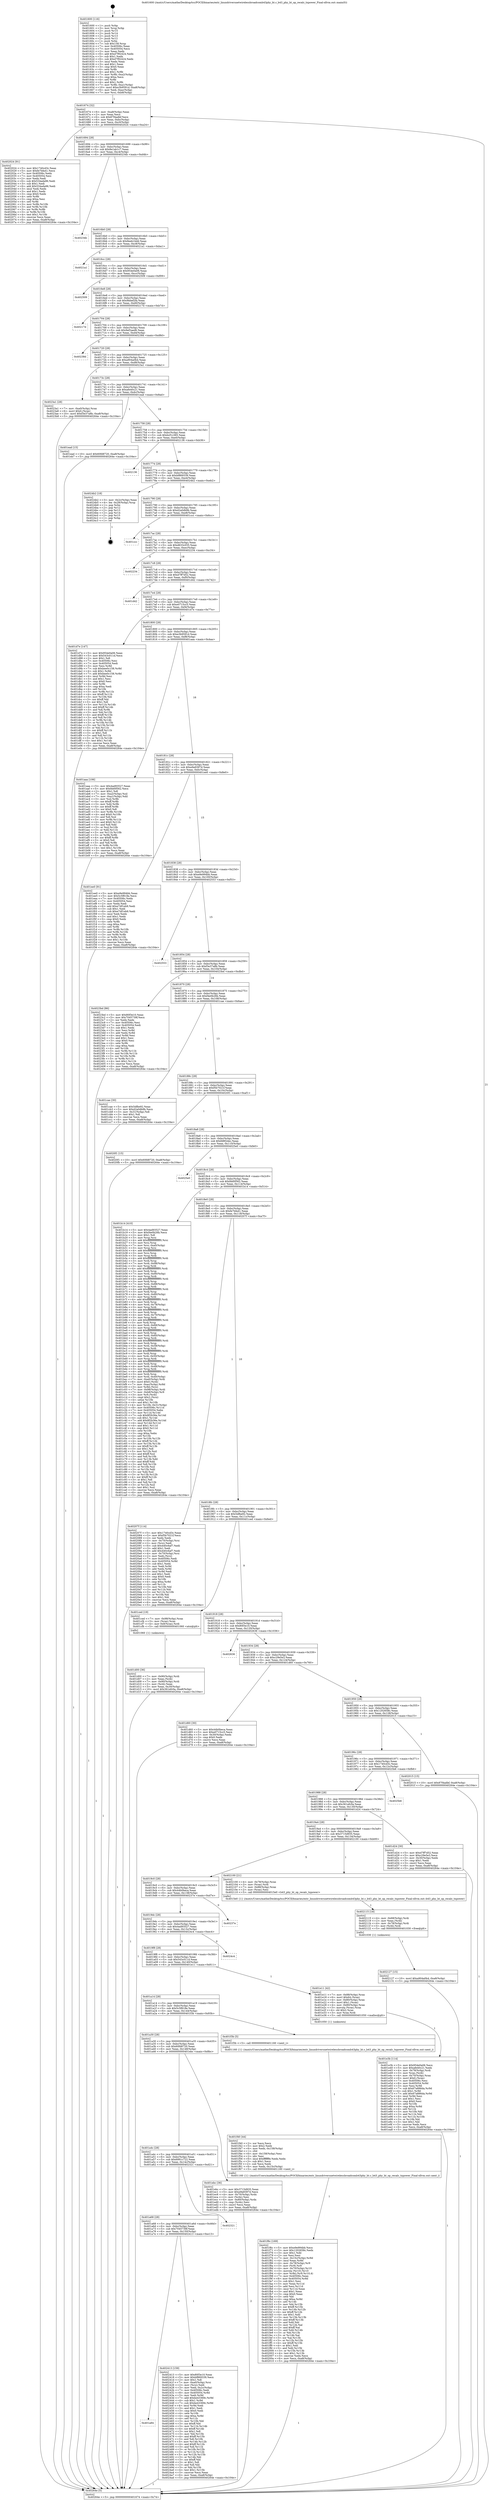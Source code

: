 digraph "0x401600" {
  label = "0x401600 (/mnt/c/Users/mathe/Desktop/tcc/POCII/binaries/extr_linuxdriversnetwirelessbroadcomb43phy_ht.c_b43_phy_ht_op_recalc_txpower_Final-ollvm.out::main(0))"
  labelloc = "t"
  node[shape=record]

  Entry [label="",width=0.3,height=0.3,shape=circle,fillcolor=black,style=filled]
  "0x401674" [label="{
     0x401674 [32]\l
     | [instrs]\l
     &nbsp;&nbsp;0x401674 \<+6\>: mov -0xa8(%rbp),%eax\l
     &nbsp;&nbsp;0x40167a \<+2\>: mov %eax,%ecx\l
     &nbsp;&nbsp;0x40167c \<+6\>: sub $0x87f4adbf,%ecx\l
     &nbsp;&nbsp;0x401682 \<+6\>: mov %eax,-0xbc(%rbp)\l
     &nbsp;&nbsp;0x401688 \<+6\>: mov %ecx,-0xc0(%rbp)\l
     &nbsp;&nbsp;0x40168e \<+6\>: je 0000000000402024 \<main+0xa24\>\l
  }"]
  "0x402024" [label="{
     0x402024 [91]\l
     | [instrs]\l
     &nbsp;&nbsp;0x402024 \<+5\>: mov $0x1740cd3c,%eax\l
     &nbsp;&nbsp;0x402029 \<+5\>: mov $0xfe7bfa41,%ecx\l
     &nbsp;&nbsp;0x40202e \<+7\>: mov 0x40506c,%edx\l
     &nbsp;&nbsp;0x402035 \<+7\>: mov 0x405054,%esi\l
     &nbsp;&nbsp;0x40203c \<+2\>: mov %edx,%edi\l
     &nbsp;&nbsp;0x40203e \<+6\>: sub $0x534ada96,%edi\l
     &nbsp;&nbsp;0x402044 \<+3\>: sub $0x1,%edi\l
     &nbsp;&nbsp;0x402047 \<+6\>: add $0x534ada96,%edi\l
     &nbsp;&nbsp;0x40204d \<+3\>: imul %edi,%edx\l
     &nbsp;&nbsp;0x402050 \<+3\>: and $0x1,%edx\l
     &nbsp;&nbsp;0x402053 \<+3\>: cmp $0x0,%edx\l
     &nbsp;&nbsp;0x402056 \<+4\>: sete %r8b\l
     &nbsp;&nbsp;0x40205a \<+3\>: cmp $0xa,%esi\l
     &nbsp;&nbsp;0x40205d \<+4\>: setl %r9b\l
     &nbsp;&nbsp;0x402061 \<+3\>: mov %r8b,%r10b\l
     &nbsp;&nbsp;0x402064 \<+3\>: and %r9b,%r10b\l
     &nbsp;&nbsp;0x402067 \<+3\>: xor %r9b,%r8b\l
     &nbsp;&nbsp;0x40206a \<+3\>: or %r8b,%r10b\l
     &nbsp;&nbsp;0x40206d \<+4\>: test $0x1,%r10b\l
     &nbsp;&nbsp;0x402071 \<+3\>: cmovne %ecx,%eax\l
     &nbsp;&nbsp;0x402074 \<+6\>: mov %eax,-0xa8(%rbp)\l
     &nbsp;&nbsp;0x40207a \<+5\>: jmp 000000000040264e \<main+0x104e\>\l
  }"]
  "0x401694" [label="{
     0x401694 [28]\l
     | [instrs]\l
     &nbsp;&nbsp;0x401694 \<+5\>: jmp 0000000000401699 \<main+0x99\>\l
     &nbsp;&nbsp;0x401699 \<+6\>: mov -0xbc(%rbp),%eax\l
     &nbsp;&nbsp;0x40169f \<+5\>: sub $0x8e1ab1c7,%eax\l
     &nbsp;&nbsp;0x4016a4 \<+6\>: mov %eax,-0xc4(%rbp)\l
     &nbsp;&nbsp;0x4016aa \<+6\>: je 000000000040234b \<main+0xd4b\>\l
  }"]
  Exit [label="",width=0.3,height=0.3,shape=circle,fillcolor=black,style=filled,peripheries=2]
  "0x40234b" [label="{
     0x40234b\l
  }", style=dashed]
  "0x4016b0" [label="{
     0x4016b0 [28]\l
     | [instrs]\l
     &nbsp;&nbsp;0x4016b0 \<+5\>: jmp 00000000004016b5 \<main+0xb5\>\l
     &nbsp;&nbsp;0x4016b5 \<+6\>: mov -0xbc(%rbp),%eax\l
     &nbsp;&nbsp;0x4016bb \<+5\>: sub $0x8eeb1bdd,%eax\l
     &nbsp;&nbsp;0x4016c0 \<+6\>: mov %eax,-0xc8(%rbp)\l
     &nbsp;&nbsp;0x4016c6 \<+6\>: je 00000000004021a1 \<main+0xba1\>\l
  }"]
  "0x401a84" [label="{
     0x401a84\l
  }", style=dashed]
  "0x4021a1" [label="{
     0x4021a1\l
  }", style=dashed]
  "0x4016cc" [label="{
     0x4016cc [28]\l
     | [instrs]\l
     &nbsp;&nbsp;0x4016cc \<+5\>: jmp 00000000004016d1 \<main+0xd1\>\l
     &nbsp;&nbsp;0x4016d1 \<+6\>: mov -0xbc(%rbp),%eax\l
     &nbsp;&nbsp;0x4016d7 \<+5\>: sub $0x954e0a06,%eax\l
     &nbsp;&nbsp;0x4016dc \<+6\>: mov %eax,-0xcc(%rbp)\l
     &nbsp;&nbsp;0x4016e2 \<+6\>: je 0000000000402509 \<main+0xf09\>\l
  }"]
  "0x402413" [label="{
     0x402413 [159]\l
     | [instrs]\l
     &nbsp;&nbsp;0x402413 \<+5\>: mov $0x80f3e10,%eax\l
     &nbsp;&nbsp;0x402418 \<+5\>: mov $0xbf869339,%ecx\l
     &nbsp;&nbsp;0x40241d \<+2\>: mov $0x1,%dl\l
     &nbsp;&nbsp;0x40241f \<+7\>: mov -0xa0(%rbp),%rsi\l
     &nbsp;&nbsp;0x402426 \<+2\>: mov (%rsi),%edi\l
     &nbsp;&nbsp;0x402428 \<+3\>: mov %edi,-0x2c(%rbp)\l
     &nbsp;&nbsp;0x40242b \<+7\>: mov 0x40506c,%edi\l
     &nbsp;&nbsp;0x402432 \<+8\>: mov 0x405054,%r8d\l
     &nbsp;&nbsp;0x40243a \<+3\>: mov %edi,%r9d\l
     &nbsp;&nbsp;0x40243d \<+7\>: add $0xbe43369c,%r9d\l
     &nbsp;&nbsp;0x402444 \<+4\>: sub $0x1,%r9d\l
     &nbsp;&nbsp;0x402448 \<+7\>: sub $0xbe43369c,%r9d\l
     &nbsp;&nbsp;0x40244f \<+4\>: imul %r9d,%edi\l
     &nbsp;&nbsp;0x402453 \<+3\>: and $0x1,%edi\l
     &nbsp;&nbsp;0x402456 \<+3\>: cmp $0x0,%edi\l
     &nbsp;&nbsp;0x402459 \<+4\>: sete %r10b\l
     &nbsp;&nbsp;0x40245d \<+4\>: cmp $0xa,%r8d\l
     &nbsp;&nbsp;0x402461 \<+4\>: setl %r11b\l
     &nbsp;&nbsp;0x402465 \<+3\>: mov %r10b,%bl\l
     &nbsp;&nbsp;0x402468 \<+3\>: xor $0xff,%bl\l
     &nbsp;&nbsp;0x40246b \<+3\>: mov %r11b,%r14b\l
     &nbsp;&nbsp;0x40246e \<+4\>: xor $0xff,%r14b\l
     &nbsp;&nbsp;0x402472 \<+3\>: xor $0x1,%dl\l
     &nbsp;&nbsp;0x402475 \<+3\>: mov %bl,%r15b\l
     &nbsp;&nbsp;0x402478 \<+4\>: and $0xff,%r15b\l
     &nbsp;&nbsp;0x40247c \<+3\>: and %dl,%r10b\l
     &nbsp;&nbsp;0x40247f \<+3\>: mov %r14b,%r12b\l
     &nbsp;&nbsp;0x402482 \<+4\>: and $0xff,%r12b\l
     &nbsp;&nbsp;0x402486 \<+3\>: and %dl,%r11b\l
     &nbsp;&nbsp;0x402489 \<+3\>: or %r10b,%r15b\l
     &nbsp;&nbsp;0x40248c \<+3\>: or %r11b,%r12b\l
     &nbsp;&nbsp;0x40248f \<+3\>: xor %r12b,%r15b\l
     &nbsp;&nbsp;0x402492 \<+3\>: or %r14b,%bl\l
     &nbsp;&nbsp;0x402495 \<+3\>: xor $0xff,%bl\l
     &nbsp;&nbsp;0x402498 \<+3\>: or $0x1,%dl\l
     &nbsp;&nbsp;0x40249b \<+2\>: and %dl,%bl\l
     &nbsp;&nbsp;0x40249d \<+3\>: or %bl,%r15b\l
     &nbsp;&nbsp;0x4024a0 \<+4\>: test $0x1,%r15b\l
     &nbsp;&nbsp;0x4024a4 \<+3\>: cmovne %ecx,%eax\l
     &nbsp;&nbsp;0x4024a7 \<+6\>: mov %eax,-0xa8(%rbp)\l
     &nbsp;&nbsp;0x4024ad \<+5\>: jmp 000000000040264e \<main+0x104e\>\l
  }"]
  "0x402509" [label="{
     0x402509\l
  }", style=dashed]
  "0x4016e8" [label="{
     0x4016e8 [28]\l
     | [instrs]\l
     &nbsp;&nbsp;0x4016e8 \<+5\>: jmp 00000000004016ed \<main+0xed\>\l
     &nbsp;&nbsp;0x4016ed \<+6\>: mov -0xbc(%rbp),%eax\l
     &nbsp;&nbsp;0x4016f3 \<+5\>: sub $0x9bbef2fa,%eax\l
     &nbsp;&nbsp;0x4016f8 \<+6\>: mov %eax,-0xd0(%rbp)\l
     &nbsp;&nbsp;0x4016fe \<+6\>: je 000000000040217d \<main+0xb7d\>\l
  }"]
  "0x401a68" [label="{
     0x401a68 [28]\l
     | [instrs]\l
     &nbsp;&nbsp;0x401a68 \<+5\>: jmp 0000000000401a6d \<main+0x46d\>\l
     &nbsp;&nbsp;0x401a6d \<+6\>: mov -0xbc(%rbp),%eax\l
     &nbsp;&nbsp;0x401a73 \<+5\>: sub $0x7045739f,%eax\l
     &nbsp;&nbsp;0x401a78 \<+6\>: mov %eax,-0x150(%rbp)\l
     &nbsp;&nbsp;0x401a7e \<+6\>: je 0000000000402413 \<main+0xe13\>\l
  }"]
  "0x40217d" [label="{
     0x40217d\l
  }", style=dashed]
  "0x401704" [label="{
     0x401704 [28]\l
     | [instrs]\l
     &nbsp;&nbsp;0x401704 \<+5\>: jmp 0000000000401709 \<main+0x109\>\l
     &nbsp;&nbsp;0x401709 \<+6\>: mov -0xbc(%rbp),%eax\l
     &nbsp;&nbsp;0x40170f \<+5\>: sub $0x9ef2aed6,%eax\l
     &nbsp;&nbsp;0x401714 \<+6\>: mov %eax,-0xd4(%rbp)\l
     &nbsp;&nbsp;0x40171a \<+6\>: je 000000000040238d \<main+0xd8d\>\l
  }"]
  "0x402321" [label="{
     0x402321\l
  }", style=dashed]
  "0x40238d" [label="{
     0x40238d\l
  }", style=dashed]
  "0x401720" [label="{
     0x401720 [28]\l
     | [instrs]\l
     &nbsp;&nbsp;0x401720 \<+5\>: jmp 0000000000401725 \<main+0x125\>\l
     &nbsp;&nbsp;0x401725 \<+6\>: mov -0xbc(%rbp),%eax\l
     &nbsp;&nbsp;0x40172b \<+5\>: sub $0xa904a0b4,%eax\l
     &nbsp;&nbsp;0x401730 \<+6\>: mov %eax,-0xd8(%rbp)\l
     &nbsp;&nbsp;0x401736 \<+6\>: je 00000000004023a1 \<main+0xda1\>\l
  }"]
  "0x402127" [label="{
     0x402127 [15]\l
     | [instrs]\l
     &nbsp;&nbsp;0x402127 \<+10\>: movl $0xa904a0b4,-0xa8(%rbp)\l
     &nbsp;&nbsp;0x402131 \<+5\>: jmp 000000000040264e \<main+0x104e\>\l
  }"]
  "0x4023a1" [label="{
     0x4023a1 [28]\l
     | [instrs]\l
     &nbsp;&nbsp;0x4023a1 \<+7\>: mov -0xa0(%rbp),%rax\l
     &nbsp;&nbsp;0x4023a8 \<+6\>: movl $0x0,(%rax)\l
     &nbsp;&nbsp;0x4023ae \<+10\>: movl $0xf3e37a8b,-0xa8(%rbp)\l
     &nbsp;&nbsp;0x4023b8 \<+5\>: jmp 000000000040264e \<main+0x104e\>\l
  }"]
  "0x40173c" [label="{
     0x40173c [28]\l
     | [instrs]\l
     &nbsp;&nbsp;0x40173c \<+5\>: jmp 0000000000401741 \<main+0x141\>\l
     &nbsp;&nbsp;0x401741 \<+6\>: mov -0xbc(%rbp),%eax\l
     &nbsp;&nbsp;0x401747 \<+5\>: sub $0xafe40c21,%eax\l
     &nbsp;&nbsp;0x40174c \<+6\>: mov %eax,-0xdc(%rbp)\l
     &nbsp;&nbsp;0x401752 \<+6\>: je 0000000000401ead \<main+0x8ad\>\l
  }"]
  "0x402115" [label="{
     0x402115 [18]\l
     | [instrs]\l
     &nbsp;&nbsp;0x402115 \<+4\>: mov -0x68(%rbp),%rdi\l
     &nbsp;&nbsp;0x402119 \<+2\>: mov %eax,(%rdi)\l
     &nbsp;&nbsp;0x40211b \<+4\>: mov -0x78(%rbp),%rdi\l
     &nbsp;&nbsp;0x40211f \<+3\>: mov (%rdi),%rdi\l
     &nbsp;&nbsp;0x402122 \<+5\>: call 0000000000401030 \<free@plt\>\l
     | [calls]\l
     &nbsp;&nbsp;0x401030 \{1\} (unknown)\l
  }"]
  "0x401ead" [label="{
     0x401ead [15]\l
     | [instrs]\l
     &nbsp;&nbsp;0x401ead \<+10\>: movl $0x60fd8720,-0xa8(%rbp)\l
     &nbsp;&nbsp;0x401eb7 \<+5\>: jmp 000000000040264e \<main+0x104e\>\l
  }"]
  "0x401758" [label="{
     0x401758 [28]\l
     | [instrs]\l
     &nbsp;&nbsp;0x401758 \<+5\>: jmp 000000000040175d \<main+0x15d\>\l
     &nbsp;&nbsp;0x40175d \<+6\>: mov -0xbc(%rbp),%eax\l
     &nbsp;&nbsp;0x401763 \<+5\>: sub $0xbcf1c365,%eax\l
     &nbsp;&nbsp;0x401768 \<+6\>: mov %eax,-0xe0(%rbp)\l
     &nbsp;&nbsp;0x40176e \<+6\>: je 0000000000402136 \<main+0xb36\>\l
  }"]
  "0x401f6c" [label="{
     0x401f6c [169]\l
     | [instrs]\l
     &nbsp;&nbsp;0x401f6c \<+5\>: mov $0xe9e994bb,%ecx\l
     &nbsp;&nbsp;0x401f71 \<+5\>: mov $0x1202658c,%edx\l
     &nbsp;&nbsp;0x401f76 \<+3\>: mov $0x1,%dil\l
     &nbsp;&nbsp;0x401f79 \<+2\>: xor %esi,%esi\l
     &nbsp;&nbsp;0x401f7b \<+7\>: mov -0x15c(%rbp),%r8d\l
     &nbsp;&nbsp;0x401f82 \<+4\>: imul %eax,%r8d\l
     &nbsp;&nbsp;0x401f86 \<+4\>: mov -0x78(%rbp),%r9\l
     &nbsp;&nbsp;0x401f8a \<+3\>: mov (%r9),%r9\l
     &nbsp;&nbsp;0x401f8d \<+4\>: mov -0x70(%rbp),%r10\l
     &nbsp;&nbsp;0x401f91 \<+3\>: movslq (%r10),%r10\l
     &nbsp;&nbsp;0x401f94 \<+4\>: mov %r8d,(%r9,%r10,4)\l
     &nbsp;&nbsp;0x401f98 \<+7\>: mov 0x40506c,%eax\l
     &nbsp;&nbsp;0x401f9f \<+8\>: mov 0x405054,%r8d\l
     &nbsp;&nbsp;0x401fa7 \<+3\>: sub $0x1,%esi\l
     &nbsp;&nbsp;0x401faa \<+3\>: mov %eax,%r11d\l
     &nbsp;&nbsp;0x401fad \<+3\>: add %esi,%r11d\l
     &nbsp;&nbsp;0x401fb0 \<+4\>: imul %r11d,%eax\l
     &nbsp;&nbsp;0x401fb4 \<+3\>: and $0x1,%eax\l
     &nbsp;&nbsp;0x401fb7 \<+3\>: cmp $0x0,%eax\l
     &nbsp;&nbsp;0x401fba \<+3\>: sete %bl\l
     &nbsp;&nbsp;0x401fbd \<+4\>: cmp $0xa,%r8d\l
     &nbsp;&nbsp;0x401fc1 \<+4\>: setl %r14b\l
     &nbsp;&nbsp;0x401fc5 \<+3\>: mov %bl,%r15b\l
     &nbsp;&nbsp;0x401fc8 \<+4\>: xor $0xff,%r15b\l
     &nbsp;&nbsp;0x401fcc \<+3\>: mov %r14b,%r12b\l
     &nbsp;&nbsp;0x401fcf \<+4\>: xor $0xff,%r12b\l
     &nbsp;&nbsp;0x401fd3 \<+4\>: xor $0x1,%dil\l
     &nbsp;&nbsp;0x401fd7 \<+3\>: mov %r15b,%r13b\l
     &nbsp;&nbsp;0x401fda \<+4\>: and $0xff,%r13b\l
     &nbsp;&nbsp;0x401fde \<+3\>: and %dil,%bl\l
     &nbsp;&nbsp;0x401fe1 \<+3\>: mov %r12b,%al\l
     &nbsp;&nbsp;0x401fe4 \<+2\>: and $0xff,%al\l
     &nbsp;&nbsp;0x401fe6 \<+3\>: and %dil,%r14b\l
     &nbsp;&nbsp;0x401fe9 \<+3\>: or %bl,%r13b\l
     &nbsp;&nbsp;0x401fec \<+3\>: or %r14b,%al\l
     &nbsp;&nbsp;0x401fef \<+3\>: xor %al,%r13b\l
     &nbsp;&nbsp;0x401ff2 \<+3\>: or %r12b,%r15b\l
     &nbsp;&nbsp;0x401ff5 \<+4\>: xor $0xff,%r15b\l
     &nbsp;&nbsp;0x401ff9 \<+4\>: or $0x1,%dil\l
     &nbsp;&nbsp;0x401ffd \<+3\>: and %dil,%r15b\l
     &nbsp;&nbsp;0x402000 \<+3\>: or %r15b,%r13b\l
     &nbsp;&nbsp;0x402003 \<+4\>: test $0x1,%r13b\l
     &nbsp;&nbsp;0x402007 \<+3\>: cmovne %edx,%ecx\l
     &nbsp;&nbsp;0x40200a \<+6\>: mov %ecx,-0xa8(%rbp)\l
     &nbsp;&nbsp;0x402010 \<+5\>: jmp 000000000040264e \<main+0x104e\>\l
  }"]
  "0x402136" [label="{
     0x402136\l
  }", style=dashed]
  "0x401774" [label="{
     0x401774 [28]\l
     | [instrs]\l
     &nbsp;&nbsp;0x401774 \<+5\>: jmp 0000000000401779 \<main+0x179\>\l
     &nbsp;&nbsp;0x401779 \<+6\>: mov -0xbc(%rbp),%eax\l
     &nbsp;&nbsp;0x40177f \<+5\>: sub $0xbf869339,%eax\l
     &nbsp;&nbsp;0x401784 \<+6\>: mov %eax,-0xe4(%rbp)\l
     &nbsp;&nbsp;0x40178a \<+6\>: je 00000000004024b2 \<main+0xeb2\>\l
  }"]
  "0x401f40" [label="{
     0x401f40 [44]\l
     | [instrs]\l
     &nbsp;&nbsp;0x401f40 \<+2\>: xor %ecx,%ecx\l
     &nbsp;&nbsp;0x401f42 \<+5\>: mov $0x2,%edx\l
     &nbsp;&nbsp;0x401f47 \<+6\>: mov %edx,-0x158(%rbp)\l
     &nbsp;&nbsp;0x401f4d \<+1\>: cltd\l
     &nbsp;&nbsp;0x401f4e \<+6\>: mov -0x158(%rbp),%esi\l
     &nbsp;&nbsp;0x401f54 \<+2\>: idiv %esi\l
     &nbsp;&nbsp;0x401f56 \<+6\>: imul $0xfffffffe,%edx,%edx\l
     &nbsp;&nbsp;0x401f5c \<+3\>: sub $0x1,%ecx\l
     &nbsp;&nbsp;0x401f5f \<+2\>: sub %ecx,%edx\l
     &nbsp;&nbsp;0x401f61 \<+6\>: mov %edx,-0x15c(%rbp)\l
     &nbsp;&nbsp;0x401f67 \<+5\>: call 0000000000401160 \<next_i\>\l
     | [calls]\l
     &nbsp;&nbsp;0x401160 \{1\} (/mnt/c/Users/mathe/Desktop/tcc/POCII/binaries/extr_linuxdriversnetwirelessbroadcomb43phy_ht.c_b43_phy_ht_op_recalc_txpower_Final-ollvm.out::next_i)\l
  }"]
  "0x4024b2" [label="{
     0x4024b2 [18]\l
     | [instrs]\l
     &nbsp;&nbsp;0x4024b2 \<+3\>: mov -0x2c(%rbp),%eax\l
     &nbsp;&nbsp;0x4024b5 \<+4\>: lea -0x28(%rbp),%rsp\l
     &nbsp;&nbsp;0x4024b9 \<+1\>: pop %rbx\l
     &nbsp;&nbsp;0x4024ba \<+2\>: pop %r12\l
     &nbsp;&nbsp;0x4024bc \<+2\>: pop %r13\l
     &nbsp;&nbsp;0x4024be \<+2\>: pop %r14\l
     &nbsp;&nbsp;0x4024c0 \<+2\>: pop %r15\l
     &nbsp;&nbsp;0x4024c2 \<+1\>: pop %rbp\l
     &nbsp;&nbsp;0x4024c3 \<+1\>: ret\l
  }"]
  "0x401790" [label="{
     0x401790 [28]\l
     | [instrs]\l
     &nbsp;&nbsp;0x401790 \<+5\>: jmp 0000000000401795 \<main+0x195\>\l
     &nbsp;&nbsp;0x401795 \<+6\>: mov -0xbc(%rbp),%eax\l
     &nbsp;&nbsp;0x40179b \<+5\>: sub $0xd2a0db9b,%eax\l
     &nbsp;&nbsp;0x4017a0 \<+6\>: mov %eax,-0xe8(%rbp)\l
     &nbsp;&nbsp;0x4017a6 \<+6\>: je 0000000000401ccc \<main+0x6cc\>\l
  }"]
  "0x401a4c" [label="{
     0x401a4c [28]\l
     | [instrs]\l
     &nbsp;&nbsp;0x401a4c \<+5\>: jmp 0000000000401a51 \<main+0x451\>\l
     &nbsp;&nbsp;0x401a51 \<+6\>: mov -0xbc(%rbp),%eax\l
     &nbsp;&nbsp;0x401a57 \<+5\>: sub $0x6991c722,%eax\l
     &nbsp;&nbsp;0x401a5c \<+6\>: mov %eax,-0x14c(%rbp)\l
     &nbsp;&nbsp;0x401a62 \<+6\>: je 0000000000402321 \<main+0xd21\>\l
  }"]
  "0x401ccc" [label="{
     0x401ccc\l
  }", style=dashed]
  "0x4017ac" [label="{
     0x4017ac [28]\l
     | [instrs]\l
     &nbsp;&nbsp;0x4017ac \<+5\>: jmp 00000000004017b1 \<main+0x1b1\>\l
     &nbsp;&nbsp;0x4017b1 \<+6\>: mov -0xbc(%rbp),%eax\l
     &nbsp;&nbsp;0x4017b7 \<+5\>: sub $0xd633c035,%eax\l
     &nbsp;&nbsp;0x4017bc \<+6\>: mov %eax,-0xec(%rbp)\l
     &nbsp;&nbsp;0x4017c2 \<+6\>: je 0000000000402234 \<main+0xc34\>\l
  }"]
  "0x401ebc" [label="{
     0x401ebc [36]\l
     | [instrs]\l
     &nbsp;&nbsp;0x401ebc \<+5\>: mov $0x3715d935,%eax\l
     &nbsp;&nbsp;0x401ec1 \<+5\>: mov $0xe9a9397d,%ecx\l
     &nbsp;&nbsp;0x401ec6 \<+4\>: mov -0x70(%rbp),%rdx\l
     &nbsp;&nbsp;0x401eca \<+2\>: mov (%rdx),%esi\l
     &nbsp;&nbsp;0x401ecc \<+4\>: mov -0x80(%rbp),%rdx\l
     &nbsp;&nbsp;0x401ed0 \<+2\>: cmp (%rdx),%esi\l
     &nbsp;&nbsp;0x401ed2 \<+3\>: cmovl %ecx,%eax\l
     &nbsp;&nbsp;0x401ed5 \<+6\>: mov %eax,-0xa8(%rbp)\l
     &nbsp;&nbsp;0x401edb \<+5\>: jmp 000000000040264e \<main+0x104e\>\l
  }"]
  "0x402234" [label="{
     0x402234\l
  }", style=dashed]
  "0x4017c8" [label="{
     0x4017c8 [28]\l
     | [instrs]\l
     &nbsp;&nbsp;0x4017c8 \<+5\>: jmp 00000000004017cd \<main+0x1cd\>\l
     &nbsp;&nbsp;0x4017cd \<+6\>: mov -0xbc(%rbp),%eax\l
     &nbsp;&nbsp;0x4017d3 \<+5\>: sub $0xd7ff7d52,%eax\l
     &nbsp;&nbsp;0x4017d8 \<+6\>: mov %eax,-0xf0(%rbp)\l
     &nbsp;&nbsp;0x4017de \<+6\>: je 0000000000401d42 \<main+0x742\>\l
  }"]
  "0x401a30" [label="{
     0x401a30 [28]\l
     | [instrs]\l
     &nbsp;&nbsp;0x401a30 \<+5\>: jmp 0000000000401a35 \<main+0x435\>\l
     &nbsp;&nbsp;0x401a35 \<+6\>: mov -0xbc(%rbp),%eax\l
     &nbsp;&nbsp;0x401a3b \<+5\>: sub $0x60fd8720,%eax\l
     &nbsp;&nbsp;0x401a40 \<+6\>: mov %eax,-0x148(%rbp)\l
     &nbsp;&nbsp;0x401a46 \<+6\>: je 0000000000401ebc \<main+0x8bc\>\l
  }"]
  "0x401d42" [label="{
     0x401d42\l
  }", style=dashed]
  "0x4017e4" [label="{
     0x4017e4 [28]\l
     | [instrs]\l
     &nbsp;&nbsp;0x4017e4 \<+5\>: jmp 00000000004017e9 \<main+0x1e9\>\l
     &nbsp;&nbsp;0x4017e9 \<+6\>: mov -0xbc(%rbp),%eax\l
     &nbsp;&nbsp;0x4017ef \<+5\>: sub $0xe0715cc5,%eax\l
     &nbsp;&nbsp;0x4017f4 \<+6\>: mov %eax,-0xf4(%rbp)\l
     &nbsp;&nbsp;0x4017fa \<+6\>: je 0000000000401d7e \<main+0x77e\>\l
  }"]
  "0x401f3b" [label="{
     0x401f3b [5]\l
     | [instrs]\l
     &nbsp;&nbsp;0x401f3b \<+5\>: call 0000000000401160 \<next_i\>\l
     | [calls]\l
     &nbsp;&nbsp;0x401160 \{1\} (/mnt/c/Users/mathe/Desktop/tcc/POCII/binaries/extr_linuxdriversnetwirelessbroadcomb43phy_ht.c_b43_phy_ht_op_recalc_txpower_Final-ollvm.out::next_i)\l
  }"]
  "0x401d7e" [label="{
     0x401d7e [147]\l
     | [instrs]\l
     &nbsp;&nbsp;0x401d7e \<+5\>: mov $0x954e0a06,%eax\l
     &nbsp;&nbsp;0x401d83 \<+5\>: mov $0x543c011d,%ecx\l
     &nbsp;&nbsp;0x401d88 \<+2\>: mov $0x1,%dl\l
     &nbsp;&nbsp;0x401d8a \<+7\>: mov 0x40506c,%esi\l
     &nbsp;&nbsp;0x401d91 \<+7\>: mov 0x405054,%edi\l
     &nbsp;&nbsp;0x401d98 \<+3\>: mov %esi,%r8d\l
     &nbsp;&nbsp;0x401d9b \<+7\>: sub $0xbee0c158,%r8d\l
     &nbsp;&nbsp;0x401da2 \<+4\>: sub $0x1,%r8d\l
     &nbsp;&nbsp;0x401da6 \<+7\>: add $0xbee0c158,%r8d\l
     &nbsp;&nbsp;0x401dad \<+4\>: imul %r8d,%esi\l
     &nbsp;&nbsp;0x401db1 \<+3\>: and $0x1,%esi\l
     &nbsp;&nbsp;0x401db4 \<+3\>: cmp $0x0,%esi\l
     &nbsp;&nbsp;0x401db7 \<+4\>: sete %r9b\l
     &nbsp;&nbsp;0x401dbb \<+3\>: cmp $0xa,%edi\l
     &nbsp;&nbsp;0x401dbe \<+4\>: setl %r10b\l
     &nbsp;&nbsp;0x401dc2 \<+3\>: mov %r9b,%r11b\l
     &nbsp;&nbsp;0x401dc5 \<+4\>: xor $0xff,%r11b\l
     &nbsp;&nbsp;0x401dc9 \<+3\>: mov %r10b,%bl\l
     &nbsp;&nbsp;0x401dcc \<+3\>: xor $0xff,%bl\l
     &nbsp;&nbsp;0x401dcf \<+3\>: xor $0x1,%dl\l
     &nbsp;&nbsp;0x401dd2 \<+3\>: mov %r11b,%r14b\l
     &nbsp;&nbsp;0x401dd5 \<+4\>: and $0xff,%r14b\l
     &nbsp;&nbsp;0x401dd9 \<+3\>: and %dl,%r9b\l
     &nbsp;&nbsp;0x401ddc \<+3\>: mov %bl,%r15b\l
     &nbsp;&nbsp;0x401ddf \<+4\>: and $0xff,%r15b\l
     &nbsp;&nbsp;0x401de3 \<+3\>: and %dl,%r10b\l
     &nbsp;&nbsp;0x401de6 \<+3\>: or %r9b,%r14b\l
     &nbsp;&nbsp;0x401de9 \<+3\>: or %r10b,%r15b\l
     &nbsp;&nbsp;0x401dec \<+3\>: xor %r15b,%r14b\l
     &nbsp;&nbsp;0x401def \<+3\>: or %bl,%r11b\l
     &nbsp;&nbsp;0x401df2 \<+4\>: xor $0xff,%r11b\l
     &nbsp;&nbsp;0x401df6 \<+3\>: or $0x1,%dl\l
     &nbsp;&nbsp;0x401df9 \<+3\>: and %dl,%r11b\l
     &nbsp;&nbsp;0x401dfc \<+3\>: or %r11b,%r14b\l
     &nbsp;&nbsp;0x401dff \<+4\>: test $0x1,%r14b\l
     &nbsp;&nbsp;0x401e03 \<+3\>: cmovne %ecx,%eax\l
     &nbsp;&nbsp;0x401e06 \<+6\>: mov %eax,-0xa8(%rbp)\l
     &nbsp;&nbsp;0x401e0c \<+5\>: jmp 000000000040264e \<main+0x104e\>\l
  }"]
  "0x401800" [label="{
     0x401800 [28]\l
     | [instrs]\l
     &nbsp;&nbsp;0x401800 \<+5\>: jmp 0000000000401805 \<main+0x205\>\l
     &nbsp;&nbsp;0x401805 \<+6\>: mov -0xbc(%rbp),%eax\l
     &nbsp;&nbsp;0x40180b \<+5\>: sub $0xe3b9591d,%eax\l
     &nbsp;&nbsp;0x401810 \<+6\>: mov %eax,-0xf8(%rbp)\l
     &nbsp;&nbsp;0x401816 \<+6\>: je 0000000000401aaa \<main+0x4aa\>\l
  }"]
  "0x401e3b" [label="{
     0x401e3b [114]\l
     | [instrs]\l
     &nbsp;&nbsp;0x401e3b \<+5\>: mov $0x954e0a06,%ecx\l
     &nbsp;&nbsp;0x401e40 \<+5\>: mov $0xafe40c21,%edx\l
     &nbsp;&nbsp;0x401e45 \<+4\>: mov -0x78(%rbp),%rdi\l
     &nbsp;&nbsp;0x401e49 \<+3\>: mov %rax,(%rdi)\l
     &nbsp;&nbsp;0x401e4c \<+4\>: mov -0x70(%rbp),%rax\l
     &nbsp;&nbsp;0x401e50 \<+6\>: movl $0x0,(%rax)\l
     &nbsp;&nbsp;0x401e56 \<+7\>: mov 0x40506c,%esi\l
     &nbsp;&nbsp;0x401e5d \<+8\>: mov 0x405054,%r8d\l
     &nbsp;&nbsp;0x401e65 \<+3\>: mov %esi,%r9d\l
     &nbsp;&nbsp;0x401e68 \<+7\>: sub $0x67a886da,%r9d\l
     &nbsp;&nbsp;0x401e6f \<+4\>: sub $0x1,%r9d\l
     &nbsp;&nbsp;0x401e73 \<+7\>: add $0x67a886da,%r9d\l
     &nbsp;&nbsp;0x401e7a \<+4\>: imul %r9d,%esi\l
     &nbsp;&nbsp;0x401e7e \<+3\>: and $0x1,%esi\l
     &nbsp;&nbsp;0x401e81 \<+3\>: cmp $0x0,%esi\l
     &nbsp;&nbsp;0x401e84 \<+4\>: sete %r10b\l
     &nbsp;&nbsp;0x401e88 \<+4\>: cmp $0xa,%r8d\l
     &nbsp;&nbsp;0x401e8c \<+4\>: setl %r11b\l
     &nbsp;&nbsp;0x401e90 \<+3\>: mov %r10b,%bl\l
     &nbsp;&nbsp;0x401e93 \<+3\>: and %r11b,%bl\l
     &nbsp;&nbsp;0x401e96 \<+3\>: xor %r11b,%r10b\l
     &nbsp;&nbsp;0x401e99 \<+3\>: or %r10b,%bl\l
     &nbsp;&nbsp;0x401e9c \<+3\>: test $0x1,%bl\l
     &nbsp;&nbsp;0x401e9f \<+3\>: cmovne %edx,%ecx\l
     &nbsp;&nbsp;0x401ea2 \<+6\>: mov %ecx,-0xa8(%rbp)\l
     &nbsp;&nbsp;0x401ea8 \<+5\>: jmp 000000000040264e \<main+0x104e\>\l
  }"]
  "0x401aaa" [label="{
     0x401aaa [106]\l
     | [instrs]\l
     &nbsp;&nbsp;0x401aaa \<+5\>: mov $0x4ad93527,%eax\l
     &nbsp;&nbsp;0x401aaf \<+5\>: mov $0xfdd0f562,%ecx\l
     &nbsp;&nbsp;0x401ab4 \<+2\>: mov $0x1,%dl\l
     &nbsp;&nbsp;0x401ab6 \<+7\>: mov -0xa2(%rbp),%sil\l
     &nbsp;&nbsp;0x401abd \<+7\>: mov -0xa1(%rbp),%dil\l
     &nbsp;&nbsp;0x401ac4 \<+3\>: mov %sil,%r8b\l
     &nbsp;&nbsp;0x401ac7 \<+4\>: xor $0xff,%r8b\l
     &nbsp;&nbsp;0x401acb \<+3\>: mov %dil,%r9b\l
     &nbsp;&nbsp;0x401ace \<+4\>: xor $0xff,%r9b\l
     &nbsp;&nbsp;0x401ad2 \<+3\>: xor $0x0,%dl\l
     &nbsp;&nbsp;0x401ad5 \<+3\>: mov %r8b,%r10b\l
     &nbsp;&nbsp;0x401ad8 \<+4\>: and $0x0,%r10b\l
     &nbsp;&nbsp;0x401adc \<+3\>: and %dl,%sil\l
     &nbsp;&nbsp;0x401adf \<+3\>: mov %r9b,%r11b\l
     &nbsp;&nbsp;0x401ae2 \<+4\>: and $0x0,%r11b\l
     &nbsp;&nbsp;0x401ae6 \<+3\>: and %dl,%dil\l
     &nbsp;&nbsp;0x401ae9 \<+3\>: or %sil,%r10b\l
     &nbsp;&nbsp;0x401aec \<+3\>: or %dil,%r11b\l
     &nbsp;&nbsp;0x401aef \<+3\>: xor %r11b,%r10b\l
     &nbsp;&nbsp;0x401af2 \<+3\>: or %r9b,%r8b\l
     &nbsp;&nbsp;0x401af5 \<+4\>: xor $0xff,%r8b\l
     &nbsp;&nbsp;0x401af9 \<+3\>: or $0x0,%dl\l
     &nbsp;&nbsp;0x401afc \<+3\>: and %dl,%r8b\l
     &nbsp;&nbsp;0x401aff \<+3\>: or %r8b,%r10b\l
     &nbsp;&nbsp;0x401b02 \<+4\>: test $0x1,%r10b\l
     &nbsp;&nbsp;0x401b06 \<+3\>: cmovne %ecx,%eax\l
     &nbsp;&nbsp;0x401b09 \<+6\>: mov %eax,-0xa8(%rbp)\l
     &nbsp;&nbsp;0x401b0f \<+5\>: jmp 000000000040264e \<main+0x104e\>\l
  }"]
  "0x40181c" [label="{
     0x40181c [28]\l
     | [instrs]\l
     &nbsp;&nbsp;0x40181c \<+5\>: jmp 0000000000401821 \<main+0x221\>\l
     &nbsp;&nbsp;0x401821 \<+6\>: mov -0xbc(%rbp),%eax\l
     &nbsp;&nbsp;0x401827 \<+5\>: sub $0xe9a9397d,%eax\l
     &nbsp;&nbsp;0x40182c \<+6\>: mov %eax,-0xfc(%rbp)\l
     &nbsp;&nbsp;0x401832 \<+6\>: je 0000000000401ee0 \<main+0x8e0\>\l
  }"]
  "0x40264e" [label="{
     0x40264e [5]\l
     | [instrs]\l
     &nbsp;&nbsp;0x40264e \<+5\>: jmp 0000000000401674 \<main+0x74\>\l
  }"]
  "0x401600" [label="{
     0x401600 [116]\l
     | [instrs]\l
     &nbsp;&nbsp;0x401600 \<+1\>: push %rbp\l
     &nbsp;&nbsp;0x401601 \<+3\>: mov %rsp,%rbp\l
     &nbsp;&nbsp;0x401604 \<+2\>: push %r15\l
     &nbsp;&nbsp;0x401606 \<+2\>: push %r14\l
     &nbsp;&nbsp;0x401608 \<+2\>: push %r13\l
     &nbsp;&nbsp;0x40160a \<+2\>: push %r12\l
     &nbsp;&nbsp;0x40160c \<+1\>: push %rbx\l
     &nbsp;&nbsp;0x40160d \<+7\>: sub $0x158,%rsp\l
     &nbsp;&nbsp;0x401614 \<+7\>: mov 0x40506c,%eax\l
     &nbsp;&nbsp;0x40161b \<+7\>: mov 0x405054,%ecx\l
     &nbsp;&nbsp;0x401622 \<+2\>: mov %eax,%edx\l
     &nbsp;&nbsp;0x401624 \<+6\>: add $0xd7f92424,%edx\l
     &nbsp;&nbsp;0x40162a \<+3\>: sub $0x1,%edx\l
     &nbsp;&nbsp;0x40162d \<+6\>: sub $0xd7f92424,%edx\l
     &nbsp;&nbsp;0x401633 \<+3\>: imul %edx,%eax\l
     &nbsp;&nbsp;0x401636 \<+3\>: and $0x1,%eax\l
     &nbsp;&nbsp;0x401639 \<+3\>: cmp $0x0,%eax\l
     &nbsp;&nbsp;0x40163c \<+4\>: sete %r8b\l
     &nbsp;&nbsp;0x401640 \<+4\>: and $0x1,%r8b\l
     &nbsp;&nbsp;0x401644 \<+7\>: mov %r8b,-0xa2(%rbp)\l
     &nbsp;&nbsp;0x40164b \<+3\>: cmp $0xa,%ecx\l
     &nbsp;&nbsp;0x40164e \<+4\>: setl %r8b\l
     &nbsp;&nbsp;0x401652 \<+4\>: and $0x1,%r8b\l
     &nbsp;&nbsp;0x401656 \<+7\>: mov %r8b,-0xa1(%rbp)\l
     &nbsp;&nbsp;0x40165d \<+10\>: movl $0xe3b9591d,-0xa8(%rbp)\l
     &nbsp;&nbsp;0x401667 \<+6\>: mov %edi,-0xac(%rbp)\l
     &nbsp;&nbsp;0x40166d \<+7\>: mov %rsi,-0xb8(%rbp)\l
  }"]
  "0x401a14" [label="{
     0x401a14 [28]\l
     | [instrs]\l
     &nbsp;&nbsp;0x401a14 \<+5\>: jmp 0000000000401a19 \<main+0x419\>\l
     &nbsp;&nbsp;0x401a19 \<+6\>: mov -0xbc(%rbp),%eax\l
     &nbsp;&nbsp;0x401a1f \<+5\>: sub $0x5c5f818e,%eax\l
     &nbsp;&nbsp;0x401a24 \<+6\>: mov %eax,-0x144(%rbp)\l
     &nbsp;&nbsp;0x401a2a \<+6\>: je 0000000000401f3b \<main+0x93b\>\l
  }"]
  "0x401ee0" [label="{
     0x401ee0 [91]\l
     | [instrs]\l
     &nbsp;&nbsp;0x401ee0 \<+5\>: mov $0xe9e994bb,%eax\l
     &nbsp;&nbsp;0x401ee5 \<+5\>: mov $0x5c5f818e,%ecx\l
     &nbsp;&nbsp;0x401eea \<+7\>: mov 0x40506c,%edx\l
     &nbsp;&nbsp;0x401ef1 \<+7\>: mov 0x405054,%esi\l
     &nbsp;&nbsp;0x401ef8 \<+2\>: mov %edx,%edi\l
     &nbsp;&nbsp;0x401efa \<+6\>: add $0xe7df1eb9,%edi\l
     &nbsp;&nbsp;0x401f00 \<+3\>: sub $0x1,%edi\l
     &nbsp;&nbsp;0x401f03 \<+6\>: sub $0xe7df1eb9,%edi\l
     &nbsp;&nbsp;0x401f09 \<+3\>: imul %edi,%edx\l
     &nbsp;&nbsp;0x401f0c \<+3\>: and $0x1,%edx\l
     &nbsp;&nbsp;0x401f0f \<+3\>: cmp $0x0,%edx\l
     &nbsp;&nbsp;0x401f12 \<+4\>: sete %r8b\l
     &nbsp;&nbsp;0x401f16 \<+3\>: cmp $0xa,%esi\l
     &nbsp;&nbsp;0x401f19 \<+4\>: setl %r9b\l
     &nbsp;&nbsp;0x401f1d \<+3\>: mov %r8b,%r10b\l
     &nbsp;&nbsp;0x401f20 \<+3\>: and %r9b,%r10b\l
     &nbsp;&nbsp;0x401f23 \<+3\>: xor %r9b,%r8b\l
     &nbsp;&nbsp;0x401f26 \<+3\>: or %r8b,%r10b\l
     &nbsp;&nbsp;0x401f29 \<+4\>: test $0x1,%r10b\l
     &nbsp;&nbsp;0x401f2d \<+3\>: cmovne %ecx,%eax\l
     &nbsp;&nbsp;0x401f30 \<+6\>: mov %eax,-0xa8(%rbp)\l
     &nbsp;&nbsp;0x401f36 \<+5\>: jmp 000000000040264e \<main+0x104e\>\l
  }"]
  "0x401838" [label="{
     0x401838 [28]\l
     | [instrs]\l
     &nbsp;&nbsp;0x401838 \<+5\>: jmp 000000000040183d \<main+0x23d\>\l
     &nbsp;&nbsp;0x40183d \<+6\>: mov -0xbc(%rbp),%eax\l
     &nbsp;&nbsp;0x401843 \<+5\>: sub $0xe9e994bb,%eax\l
     &nbsp;&nbsp;0x401848 \<+6\>: mov %eax,-0x100(%rbp)\l
     &nbsp;&nbsp;0x40184e \<+6\>: je 0000000000402553 \<main+0xf53\>\l
  }"]
  "0x401e11" [label="{
     0x401e11 [42]\l
     | [instrs]\l
     &nbsp;&nbsp;0x401e11 \<+7\>: mov -0x88(%rbp),%rax\l
     &nbsp;&nbsp;0x401e18 \<+6\>: movl $0x64,(%rax)\l
     &nbsp;&nbsp;0x401e1e \<+4\>: mov -0x80(%rbp),%rax\l
     &nbsp;&nbsp;0x401e22 \<+6\>: movl $0x1,(%rax)\l
     &nbsp;&nbsp;0x401e28 \<+4\>: mov -0x80(%rbp),%rax\l
     &nbsp;&nbsp;0x401e2c \<+3\>: movslq (%rax),%rax\l
     &nbsp;&nbsp;0x401e2f \<+4\>: shl $0x2,%rax\l
     &nbsp;&nbsp;0x401e33 \<+3\>: mov %rax,%rdi\l
     &nbsp;&nbsp;0x401e36 \<+5\>: call 0000000000401050 \<malloc@plt\>\l
     | [calls]\l
     &nbsp;&nbsp;0x401050 \{1\} (unknown)\l
  }"]
  "0x402553" [label="{
     0x402553\l
  }", style=dashed]
  "0x401854" [label="{
     0x401854 [28]\l
     | [instrs]\l
     &nbsp;&nbsp;0x401854 \<+5\>: jmp 0000000000401859 \<main+0x259\>\l
     &nbsp;&nbsp;0x401859 \<+6\>: mov -0xbc(%rbp),%eax\l
     &nbsp;&nbsp;0x40185f \<+5\>: sub $0xf3e37a8b,%eax\l
     &nbsp;&nbsp;0x401864 \<+6\>: mov %eax,-0x104(%rbp)\l
     &nbsp;&nbsp;0x40186a \<+6\>: je 00000000004023bd \<main+0xdbd\>\l
  }"]
  "0x4019f8" [label="{
     0x4019f8 [28]\l
     | [instrs]\l
     &nbsp;&nbsp;0x4019f8 \<+5\>: jmp 00000000004019fd \<main+0x3fd\>\l
     &nbsp;&nbsp;0x4019fd \<+6\>: mov -0xbc(%rbp),%eax\l
     &nbsp;&nbsp;0x401a03 \<+5\>: sub $0x543c011d,%eax\l
     &nbsp;&nbsp;0x401a08 \<+6\>: mov %eax,-0x140(%rbp)\l
     &nbsp;&nbsp;0x401a0e \<+6\>: je 0000000000401e11 \<main+0x811\>\l
  }"]
  "0x4023bd" [label="{
     0x4023bd [86]\l
     | [instrs]\l
     &nbsp;&nbsp;0x4023bd \<+5\>: mov $0x80f3e10,%eax\l
     &nbsp;&nbsp;0x4023c2 \<+5\>: mov $0x7045739f,%ecx\l
     &nbsp;&nbsp;0x4023c7 \<+2\>: xor %edx,%edx\l
     &nbsp;&nbsp;0x4023c9 \<+7\>: mov 0x40506c,%esi\l
     &nbsp;&nbsp;0x4023d0 \<+7\>: mov 0x405054,%edi\l
     &nbsp;&nbsp;0x4023d7 \<+3\>: sub $0x1,%edx\l
     &nbsp;&nbsp;0x4023da \<+3\>: mov %esi,%r8d\l
     &nbsp;&nbsp;0x4023dd \<+3\>: add %edx,%r8d\l
     &nbsp;&nbsp;0x4023e0 \<+4\>: imul %r8d,%esi\l
     &nbsp;&nbsp;0x4023e4 \<+3\>: and $0x1,%esi\l
     &nbsp;&nbsp;0x4023e7 \<+3\>: cmp $0x0,%esi\l
     &nbsp;&nbsp;0x4023ea \<+4\>: sete %r9b\l
     &nbsp;&nbsp;0x4023ee \<+3\>: cmp $0xa,%edi\l
     &nbsp;&nbsp;0x4023f1 \<+4\>: setl %r10b\l
     &nbsp;&nbsp;0x4023f5 \<+3\>: mov %r9b,%r11b\l
     &nbsp;&nbsp;0x4023f8 \<+3\>: and %r10b,%r11b\l
     &nbsp;&nbsp;0x4023fb \<+3\>: xor %r10b,%r9b\l
     &nbsp;&nbsp;0x4023fe \<+3\>: or %r9b,%r11b\l
     &nbsp;&nbsp;0x402401 \<+4\>: test $0x1,%r11b\l
     &nbsp;&nbsp;0x402405 \<+3\>: cmovne %ecx,%eax\l
     &nbsp;&nbsp;0x402408 \<+6\>: mov %eax,-0xa8(%rbp)\l
     &nbsp;&nbsp;0x40240e \<+5\>: jmp 000000000040264e \<main+0x104e\>\l
  }"]
  "0x401870" [label="{
     0x401870 [28]\l
     | [instrs]\l
     &nbsp;&nbsp;0x401870 \<+5\>: jmp 0000000000401875 \<main+0x275\>\l
     &nbsp;&nbsp;0x401875 \<+6\>: mov -0xbc(%rbp),%eax\l
     &nbsp;&nbsp;0x40187b \<+5\>: sub $0xf4e0b26b,%eax\l
     &nbsp;&nbsp;0x401880 \<+6\>: mov %eax,-0x108(%rbp)\l
     &nbsp;&nbsp;0x401886 \<+6\>: je 0000000000401cae \<main+0x6ae\>\l
  }"]
  "0x4024c4" [label="{
     0x4024c4\l
  }", style=dashed]
  "0x401cae" [label="{
     0x401cae [30]\l
     | [instrs]\l
     &nbsp;&nbsp;0x401cae \<+5\>: mov $0x5dfbe92,%eax\l
     &nbsp;&nbsp;0x401cb3 \<+5\>: mov $0xd2a0db9b,%ecx\l
     &nbsp;&nbsp;0x401cb8 \<+3\>: mov -0x31(%rbp),%dl\l
     &nbsp;&nbsp;0x401cbb \<+3\>: test $0x1,%dl\l
     &nbsp;&nbsp;0x401cbe \<+3\>: cmovne %ecx,%eax\l
     &nbsp;&nbsp;0x401cc1 \<+6\>: mov %eax,-0xa8(%rbp)\l
     &nbsp;&nbsp;0x401cc7 \<+5\>: jmp 000000000040264e \<main+0x104e\>\l
  }"]
  "0x40188c" [label="{
     0x40188c [28]\l
     | [instrs]\l
     &nbsp;&nbsp;0x40188c \<+5\>: jmp 0000000000401891 \<main+0x291\>\l
     &nbsp;&nbsp;0x401891 \<+6\>: mov -0xbc(%rbp),%eax\l
     &nbsp;&nbsp;0x401897 \<+5\>: sub $0xf5b7021f,%eax\l
     &nbsp;&nbsp;0x40189c \<+6\>: mov %eax,-0x10c(%rbp)\l
     &nbsp;&nbsp;0x4018a2 \<+6\>: je 00000000004020f1 \<main+0xaf1\>\l
  }"]
  "0x4019dc" [label="{
     0x4019dc [28]\l
     | [instrs]\l
     &nbsp;&nbsp;0x4019dc \<+5\>: jmp 00000000004019e1 \<main+0x3e1\>\l
     &nbsp;&nbsp;0x4019e1 \<+6\>: mov -0xbc(%rbp),%eax\l
     &nbsp;&nbsp;0x4019e7 \<+5\>: sub $0x4ad93527,%eax\l
     &nbsp;&nbsp;0x4019ec \<+6\>: mov %eax,-0x13c(%rbp)\l
     &nbsp;&nbsp;0x4019f2 \<+6\>: je 00000000004024c4 \<main+0xec4\>\l
  }"]
  "0x4020f1" [label="{
     0x4020f1 [15]\l
     | [instrs]\l
     &nbsp;&nbsp;0x4020f1 \<+10\>: movl $0x60fd8720,-0xa8(%rbp)\l
     &nbsp;&nbsp;0x4020fb \<+5\>: jmp 000000000040264e \<main+0x104e\>\l
  }"]
  "0x4018a8" [label="{
     0x4018a8 [28]\l
     | [instrs]\l
     &nbsp;&nbsp;0x4018a8 \<+5\>: jmp 00000000004018ad \<main+0x2ad\>\l
     &nbsp;&nbsp;0x4018ad \<+6\>: mov -0xbc(%rbp),%eax\l
     &nbsp;&nbsp;0x4018b3 \<+5\>: sub $0xfd8f2dec,%eax\l
     &nbsp;&nbsp;0x4018b8 \<+6\>: mov %eax,-0x110(%rbp)\l
     &nbsp;&nbsp;0x4018be \<+6\>: je 00000000004025e0 \<main+0xfe0\>\l
  }"]
  "0x40237e" [label="{
     0x40237e\l
  }", style=dashed]
  "0x4025e0" [label="{
     0x4025e0\l
  }", style=dashed]
  "0x4018c4" [label="{
     0x4018c4 [28]\l
     | [instrs]\l
     &nbsp;&nbsp;0x4018c4 \<+5\>: jmp 00000000004018c9 \<main+0x2c9\>\l
     &nbsp;&nbsp;0x4018c9 \<+6\>: mov -0xbc(%rbp),%eax\l
     &nbsp;&nbsp;0x4018cf \<+5\>: sub $0xfdd0f562,%eax\l
     &nbsp;&nbsp;0x4018d4 \<+6\>: mov %eax,-0x114(%rbp)\l
     &nbsp;&nbsp;0x4018da \<+6\>: je 0000000000401b14 \<main+0x514\>\l
  }"]
  "0x4019c0" [label="{
     0x4019c0 [28]\l
     | [instrs]\l
     &nbsp;&nbsp;0x4019c0 \<+5\>: jmp 00000000004019c5 \<main+0x3c5\>\l
     &nbsp;&nbsp;0x4019c5 \<+6\>: mov -0xbc(%rbp),%eax\l
     &nbsp;&nbsp;0x4019cb \<+5\>: sub $0x44b0beca,%eax\l
     &nbsp;&nbsp;0x4019d0 \<+6\>: mov %eax,-0x138(%rbp)\l
     &nbsp;&nbsp;0x4019d6 \<+6\>: je 000000000040237e \<main+0xd7e\>\l
  }"]
  "0x401b14" [label="{
     0x401b14 [410]\l
     | [instrs]\l
     &nbsp;&nbsp;0x401b14 \<+5\>: mov $0x4ad93527,%eax\l
     &nbsp;&nbsp;0x401b19 \<+5\>: mov $0xf4e0b26b,%ecx\l
     &nbsp;&nbsp;0x401b1e \<+2\>: mov $0x1,%dl\l
     &nbsp;&nbsp;0x401b20 \<+3\>: mov %rsp,%rsi\l
     &nbsp;&nbsp;0x401b23 \<+4\>: add $0xfffffffffffffff0,%rsi\l
     &nbsp;&nbsp;0x401b27 \<+3\>: mov %rsi,%rsp\l
     &nbsp;&nbsp;0x401b2a \<+7\>: mov %rsi,-0xa0(%rbp)\l
     &nbsp;&nbsp;0x401b31 \<+3\>: mov %rsp,%rsi\l
     &nbsp;&nbsp;0x401b34 \<+4\>: add $0xfffffffffffffff0,%rsi\l
     &nbsp;&nbsp;0x401b38 \<+3\>: mov %rsi,%rsp\l
     &nbsp;&nbsp;0x401b3b \<+3\>: mov %rsp,%rdi\l
     &nbsp;&nbsp;0x401b3e \<+4\>: add $0xfffffffffffffff0,%rdi\l
     &nbsp;&nbsp;0x401b42 \<+3\>: mov %rdi,%rsp\l
     &nbsp;&nbsp;0x401b45 \<+7\>: mov %rdi,-0x98(%rbp)\l
     &nbsp;&nbsp;0x401b4c \<+3\>: mov %rsp,%rdi\l
     &nbsp;&nbsp;0x401b4f \<+4\>: add $0xfffffffffffffff0,%rdi\l
     &nbsp;&nbsp;0x401b53 \<+3\>: mov %rdi,%rsp\l
     &nbsp;&nbsp;0x401b56 \<+7\>: mov %rdi,-0x90(%rbp)\l
     &nbsp;&nbsp;0x401b5d \<+3\>: mov %rsp,%rdi\l
     &nbsp;&nbsp;0x401b60 \<+4\>: add $0xfffffffffffffff0,%rdi\l
     &nbsp;&nbsp;0x401b64 \<+3\>: mov %rdi,%rsp\l
     &nbsp;&nbsp;0x401b67 \<+7\>: mov %rdi,-0x88(%rbp)\l
     &nbsp;&nbsp;0x401b6e \<+3\>: mov %rsp,%rdi\l
     &nbsp;&nbsp;0x401b71 \<+4\>: add $0xfffffffffffffff0,%rdi\l
     &nbsp;&nbsp;0x401b75 \<+3\>: mov %rdi,%rsp\l
     &nbsp;&nbsp;0x401b78 \<+4\>: mov %rdi,-0x80(%rbp)\l
     &nbsp;&nbsp;0x401b7c \<+3\>: mov %rsp,%rdi\l
     &nbsp;&nbsp;0x401b7f \<+4\>: add $0xfffffffffffffff0,%rdi\l
     &nbsp;&nbsp;0x401b83 \<+3\>: mov %rdi,%rsp\l
     &nbsp;&nbsp;0x401b86 \<+4\>: mov %rdi,-0x78(%rbp)\l
     &nbsp;&nbsp;0x401b8a \<+3\>: mov %rsp,%rdi\l
     &nbsp;&nbsp;0x401b8d \<+4\>: add $0xfffffffffffffff0,%rdi\l
     &nbsp;&nbsp;0x401b91 \<+3\>: mov %rdi,%rsp\l
     &nbsp;&nbsp;0x401b94 \<+4\>: mov %rdi,-0x70(%rbp)\l
     &nbsp;&nbsp;0x401b98 \<+3\>: mov %rsp,%rdi\l
     &nbsp;&nbsp;0x401b9b \<+4\>: add $0xfffffffffffffff0,%rdi\l
     &nbsp;&nbsp;0x401b9f \<+3\>: mov %rdi,%rsp\l
     &nbsp;&nbsp;0x401ba2 \<+4\>: mov %rdi,-0x68(%rbp)\l
     &nbsp;&nbsp;0x401ba6 \<+3\>: mov %rsp,%rdi\l
     &nbsp;&nbsp;0x401ba9 \<+4\>: add $0xfffffffffffffff0,%rdi\l
     &nbsp;&nbsp;0x401bad \<+3\>: mov %rdi,%rsp\l
     &nbsp;&nbsp;0x401bb0 \<+4\>: mov %rdi,-0x60(%rbp)\l
     &nbsp;&nbsp;0x401bb4 \<+3\>: mov %rsp,%rdi\l
     &nbsp;&nbsp;0x401bb7 \<+4\>: add $0xfffffffffffffff0,%rdi\l
     &nbsp;&nbsp;0x401bbb \<+3\>: mov %rdi,%rsp\l
     &nbsp;&nbsp;0x401bbe \<+4\>: mov %rdi,-0x58(%rbp)\l
     &nbsp;&nbsp;0x401bc2 \<+3\>: mov %rsp,%rdi\l
     &nbsp;&nbsp;0x401bc5 \<+4\>: add $0xfffffffffffffff0,%rdi\l
     &nbsp;&nbsp;0x401bc9 \<+3\>: mov %rdi,%rsp\l
     &nbsp;&nbsp;0x401bcc \<+4\>: mov %rdi,-0x50(%rbp)\l
     &nbsp;&nbsp;0x401bd0 \<+3\>: mov %rsp,%rdi\l
     &nbsp;&nbsp;0x401bd3 \<+4\>: add $0xfffffffffffffff0,%rdi\l
     &nbsp;&nbsp;0x401bd7 \<+3\>: mov %rdi,%rsp\l
     &nbsp;&nbsp;0x401bda \<+4\>: mov %rdi,-0x48(%rbp)\l
     &nbsp;&nbsp;0x401bde \<+3\>: mov %rsp,%rdi\l
     &nbsp;&nbsp;0x401be1 \<+4\>: add $0xfffffffffffffff0,%rdi\l
     &nbsp;&nbsp;0x401be5 \<+3\>: mov %rdi,%rsp\l
     &nbsp;&nbsp;0x401be8 \<+4\>: mov %rdi,-0x40(%rbp)\l
     &nbsp;&nbsp;0x401bec \<+7\>: mov -0xa0(%rbp),%rdi\l
     &nbsp;&nbsp;0x401bf3 \<+6\>: movl $0x0,(%rdi)\l
     &nbsp;&nbsp;0x401bf9 \<+7\>: mov -0xac(%rbp),%r8d\l
     &nbsp;&nbsp;0x401c00 \<+3\>: mov %r8d,(%rsi)\l
     &nbsp;&nbsp;0x401c03 \<+7\>: mov -0x98(%rbp),%rdi\l
     &nbsp;&nbsp;0x401c0a \<+7\>: mov -0xb8(%rbp),%r9\l
     &nbsp;&nbsp;0x401c11 \<+3\>: mov %r9,(%rdi)\l
     &nbsp;&nbsp;0x401c14 \<+3\>: cmpl $0x2,(%rsi)\l
     &nbsp;&nbsp;0x401c17 \<+4\>: setne %r10b\l
     &nbsp;&nbsp;0x401c1b \<+4\>: and $0x1,%r10b\l
     &nbsp;&nbsp;0x401c1f \<+4\>: mov %r10b,-0x31(%rbp)\l
     &nbsp;&nbsp;0x401c23 \<+8\>: mov 0x40506c,%r11d\l
     &nbsp;&nbsp;0x401c2b \<+7\>: mov 0x405054,%ebx\l
     &nbsp;&nbsp;0x401c32 \<+3\>: mov %r11d,%r14d\l
     &nbsp;&nbsp;0x401c35 \<+7\>: sub $0x8f2b36e,%r14d\l
     &nbsp;&nbsp;0x401c3c \<+4\>: sub $0x1,%r14d\l
     &nbsp;&nbsp;0x401c40 \<+7\>: add $0x8f2b36e,%r14d\l
     &nbsp;&nbsp;0x401c47 \<+4\>: imul %r14d,%r11d\l
     &nbsp;&nbsp;0x401c4b \<+4\>: and $0x1,%r11d\l
     &nbsp;&nbsp;0x401c4f \<+4\>: cmp $0x0,%r11d\l
     &nbsp;&nbsp;0x401c53 \<+4\>: sete %r10b\l
     &nbsp;&nbsp;0x401c57 \<+3\>: cmp $0xa,%ebx\l
     &nbsp;&nbsp;0x401c5a \<+4\>: setl %r15b\l
     &nbsp;&nbsp;0x401c5e \<+3\>: mov %r10b,%r12b\l
     &nbsp;&nbsp;0x401c61 \<+4\>: xor $0xff,%r12b\l
     &nbsp;&nbsp;0x401c65 \<+3\>: mov %r15b,%r13b\l
     &nbsp;&nbsp;0x401c68 \<+4\>: xor $0xff,%r13b\l
     &nbsp;&nbsp;0x401c6c \<+3\>: xor $0x1,%dl\l
     &nbsp;&nbsp;0x401c6f \<+3\>: mov %r12b,%sil\l
     &nbsp;&nbsp;0x401c72 \<+4\>: and $0xff,%sil\l
     &nbsp;&nbsp;0x401c76 \<+3\>: and %dl,%r10b\l
     &nbsp;&nbsp;0x401c79 \<+3\>: mov %r13b,%dil\l
     &nbsp;&nbsp;0x401c7c \<+4\>: and $0xff,%dil\l
     &nbsp;&nbsp;0x401c80 \<+3\>: and %dl,%r15b\l
     &nbsp;&nbsp;0x401c83 \<+3\>: or %r10b,%sil\l
     &nbsp;&nbsp;0x401c86 \<+3\>: or %r15b,%dil\l
     &nbsp;&nbsp;0x401c89 \<+3\>: xor %dil,%sil\l
     &nbsp;&nbsp;0x401c8c \<+3\>: or %r13b,%r12b\l
     &nbsp;&nbsp;0x401c8f \<+4\>: xor $0xff,%r12b\l
     &nbsp;&nbsp;0x401c93 \<+3\>: or $0x1,%dl\l
     &nbsp;&nbsp;0x401c96 \<+3\>: and %dl,%r12b\l
     &nbsp;&nbsp;0x401c99 \<+3\>: or %r12b,%sil\l
     &nbsp;&nbsp;0x401c9c \<+4\>: test $0x1,%sil\l
     &nbsp;&nbsp;0x401ca0 \<+3\>: cmovne %ecx,%eax\l
     &nbsp;&nbsp;0x401ca3 \<+6\>: mov %eax,-0xa8(%rbp)\l
     &nbsp;&nbsp;0x401ca9 \<+5\>: jmp 000000000040264e \<main+0x104e\>\l
  }"]
  "0x4018e0" [label="{
     0x4018e0 [28]\l
     | [instrs]\l
     &nbsp;&nbsp;0x4018e0 \<+5\>: jmp 00000000004018e5 \<main+0x2e5\>\l
     &nbsp;&nbsp;0x4018e5 \<+6\>: mov -0xbc(%rbp),%eax\l
     &nbsp;&nbsp;0x4018eb \<+5\>: sub $0xfe7bfa41,%eax\l
     &nbsp;&nbsp;0x4018f0 \<+6\>: mov %eax,-0x118(%rbp)\l
     &nbsp;&nbsp;0x4018f6 \<+6\>: je 000000000040207f \<main+0xa7f\>\l
  }"]
  "0x402100" [label="{
     0x402100 [21]\l
     | [instrs]\l
     &nbsp;&nbsp;0x402100 \<+4\>: mov -0x78(%rbp),%rax\l
     &nbsp;&nbsp;0x402104 \<+3\>: mov (%rax),%rdi\l
     &nbsp;&nbsp;0x402107 \<+7\>: mov -0x88(%rbp),%rax\l
     &nbsp;&nbsp;0x40210e \<+2\>: mov (%rax),%esi\l
     &nbsp;&nbsp;0x402110 \<+5\>: call 00000000004015e0 \<b43_phy_ht_op_recalc_txpower\>\l
     | [calls]\l
     &nbsp;&nbsp;0x4015e0 \{1\} (/mnt/c/Users/mathe/Desktop/tcc/POCII/binaries/extr_linuxdriversnetwirelessbroadcomb43phy_ht.c_b43_phy_ht_op_recalc_txpower_Final-ollvm.out::b43_phy_ht_op_recalc_txpower)\l
  }"]
  "0x4019a4" [label="{
     0x4019a4 [28]\l
     | [instrs]\l
     &nbsp;&nbsp;0x4019a4 \<+5\>: jmp 00000000004019a9 \<main+0x3a9\>\l
     &nbsp;&nbsp;0x4019a9 \<+6\>: mov -0xbc(%rbp),%eax\l
     &nbsp;&nbsp;0x4019af \<+5\>: sub $0x3715d935,%eax\l
     &nbsp;&nbsp;0x4019b4 \<+6\>: mov %eax,-0x134(%rbp)\l
     &nbsp;&nbsp;0x4019ba \<+6\>: je 0000000000402100 \<main+0xb00\>\l
  }"]
  "0x40207f" [label="{
     0x40207f [114]\l
     | [instrs]\l
     &nbsp;&nbsp;0x40207f \<+5\>: mov $0x1740cd3c,%eax\l
     &nbsp;&nbsp;0x402084 \<+5\>: mov $0xf5b7021f,%ecx\l
     &nbsp;&nbsp;0x402089 \<+2\>: xor %edx,%edx\l
     &nbsp;&nbsp;0x40208b \<+4\>: mov -0x70(%rbp),%rsi\l
     &nbsp;&nbsp;0x40208f \<+2\>: mov (%rsi),%edi\l
     &nbsp;&nbsp;0x402091 \<+6\>: sub $0x440c6af7,%edi\l
     &nbsp;&nbsp;0x402097 \<+3\>: add $0x1,%edi\l
     &nbsp;&nbsp;0x40209a \<+6\>: add $0x440c6af7,%edi\l
     &nbsp;&nbsp;0x4020a0 \<+4\>: mov -0x70(%rbp),%rsi\l
     &nbsp;&nbsp;0x4020a4 \<+2\>: mov %edi,(%rsi)\l
     &nbsp;&nbsp;0x4020a6 \<+7\>: mov 0x40506c,%edi\l
     &nbsp;&nbsp;0x4020ad \<+8\>: mov 0x405054,%r8d\l
     &nbsp;&nbsp;0x4020b5 \<+3\>: sub $0x1,%edx\l
     &nbsp;&nbsp;0x4020b8 \<+3\>: mov %edi,%r9d\l
     &nbsp;&nbsp;0x4020bb \<+3\>: add %edx,%r9d\l
     &nbsp;&nbsp;0x4020be \<+4\>: imul %r9d,%edi\l
     &nbsp;&nbsp;0x4020c2 \<+3\>: and $0x1,%edi\l
     &nbsp;&nbsp;0x4020c5 \<+3\>: cmp $0x0,%edi\l
     &nbsp;&nbsp;0x4020c8 \<+4\>: sete %r10b\l
     &nbsp;&nbsp;0x4020cc \<+4\>: cmp $0xa,%r8d\l
     &nbsp;&nbsp;0x4020d0 \<+4\>: setl %r11b\l
     &nbsp;&nbsp;0x4020d4 \<+3\>: mov %r10b,%bl\l
     &nbsp;&nbsp;0x4020d7 \<+3\>: and %r11b,%bl\l
     &nbsp;&nbsp;0x4020da \<+3\>: xor %r11b,%r10b\l
     &nbsp;&nbsp;0x4020dd \<+3\>: or %r10b,%bl\l
     &nbsp;&nbsp;0x4020e0 \<+3\>: test $0x1,%bl\l
     &nbsp;&nbsp;0x4020e3 \<+3\>: cmovne %ecx,%eax\l
     &nbsp;&nbsp;0x4020e6 \<+6\>: mov %eax,-0xa8(%rbp)\l
     &nbsp;&nbsp;0x4020ec \<+5\>: jmp 000000000040264e \<main+0x104e\>\l
  }"]
  "0x4018fc" [label="{
     0x4018fc [28]\l
     | [instrs]\l
     &nbsp;&nbsp;0x4018fc \<+5\>: jmp 0000000000401901 \<main+0x301\>\l
     &nbsp;&nbsp;0x401901 \<+6\>: mov -0xbc(%rbp),%eax\l
     &nbsp;&nbsp;0x401907 \<+5\>: sub $0x5dfbe92,%eax\l
     &nbsp;&nbsp;0x40190c \<+6\>: mov %eax,-0x11c(%rbp)\l
     &nbsp;&nbsp;0x401912 \<+6\>: je 0000000000401ced \<main+0x6ed\>\l
  }"]
  "0x401d24" [label="{
     0x401d24 [30]\l
     | [instrs]\l
     &nbsp;&nbsp;0x401d24 \<+5\>: mov $0xd7ff7d52,%eax\l
     &nbsp;&nbsp;0x401d29 \<+5\>: mov $0xc29e5e3,%ecx\l
     &nbsp;&nbsp;0x401d2e \<+3\>: mov -0x30(%rbp),%edx\l
     &nbsp;&nbsp;0x401d31 \<+3\>: cmp $0x1,%edx\l
     &nbsp;&nbsp;0x401d34 \<+3\>: cmovl %ecx,%eax\l
     &nbsp;&nbsp;0x401d37 \<+6\>: mov %eax,-0xa8(%rbp)\l
     &nbsp;&nbsp;0x401d3d \<+5\>: jmp 000000000040264e \<main+0x104e\>\l
  }"]
  "0x401ced" [label="{
     0x401ced [19]\l
     | [instrs]\l
     &nbsp;&nbsp;0x401ced \<+7\>: mov -0x98(%rbp),%rax\l
     &nbsp;&nbsp;0x401cf4 \<+3\>: mov (%rax),%rax\l
     &nbsp;&nbsp;0x401cf7 \<+4\>: mov 0x8(%rax),%rdi\l
     &nbsp;&nbsp;0x401cfb \<+5\>: call 0000000000401060 \<atoi@plt\>\l
     | [calls]\l
     &nbsp;&nbsp;0x401060 \{1\} (unknown)\l
  }"]
  "0x401918" [label="{
     0x401918 [28]\l
     | [instrs]\l
     &nbsp;&nbsp;0x401918 \<+5\>: jmp 000000000040191d \<main+0x31d\>\l
     &nbsp;&nbsp;0x40191d \<+6\>: mov -0xbc(%rbp),%eax\l
     &nbsp;&nbsp;0x401923 \<+5\>: sub $0x80f3e10,%eax\l
     &nbsp;&nbsp;0x401928 \<+6\>: mov %eax,-0x120(%rbp)\l
     &nbsp;&nbsp;0x40192e \<+6\>: je 0000000000402636 \<main+0x1036\>\l
  }"]
  "0x401d00" [label="{
     0x401d00 [36]\l
     | [instrs]\l
     &nbsp;&nbsp;0x401d00 \<+7\>: mov -0x90(%rbp),%rdi\l
     &nbsp;&nbsp;0x401d07 \<+2\>: mov %eax,(%rdi)\l
     &nbsp;&nbsp;0x401d09 \<+7\>: mov -0x90(%rbp),%rdi\l
     &nbsp;&nbsp;0x401d10 \<+2\>: mov (%rdi),%eax\l
     &nbsp;&nbsp;0x401d12 \<+3\>: mov %eax,-0x30(%rbp)\l
     &nbsp;&nbsp;0x401d15 \<+10\>: movl $0x361efc0a,-0xa8(%rbp)\l
     &nbsp;&nbsp;0x401d1f \<+5\>: jmp 000000000040264e \<main+0x104e\>\l
  }"]
  "0x401988" [label="{
     0x401988 [28]\l
     | [instrs]\l
     &nbsp;&nbsp;0x401988 \<+5\>: jmp 000000000040198d \<main+0x38d\>\l
     &nbsp;&nbsp;0x40198d \<+6\>: mov -0xbc(%rbp),%eax\l
     &nbsp;&nbsp;0x401993 \<+5\>: sub $0x361efc0a,%eax\l
     &nbsp;&nbsp;0x401998 \<+6\>: mov %eax,-0x130(%rbp)\l
     &nbsp;&nbsp;0x40199e \<+6\>: je 0000000000401d24 \<main+0x724\>\l
  }"]
  "0x402636" [label="{
     0x402636\l
  }", style=dashed]
  "0x401934" [label="{
     0x401934 [28]\l
     | [instrs]\l
     &nbsp;&nbsp;0x401934 \<+5\>: jmp 0000000000401939 \<main+0x339\>\l
     &nbsp;&nbsp;0x401939 \<+6\>: mov -0xbc(%rbp),%eax\l
     &nbsp;&nbsp;0x40193f \<+5\>: sub $0xc29e5e3,%eax\l
     &nbsp;&nbsp;0x401944 \<+6\>: mov %eax,-0x124(%rbp)\l
     &nbsp;&nbsp;0x40194a \<+6\>: je 0000000000401d60 \<main+0x760\>\l
  }"]
  "0x4025b6" [label="{
     0x4025b6\l
  }", style=dashed]
  "0x401d60" [label="{
     0x401d60 [30]\l
     | [instrs]\l
     &nbsp;&nbsp;0x401d60 \<+5\>: mov $0x44b0beca,%eax\l
     &nbsp;&nbsp;0x401d65 \<+5\>: mov $0xe0715cc5,%ecx\l
     &nbsp;&nbsp;0x401d6a \<+3\>: mov -0x30(%rbp),%edx\l
     &nbsp;&nbsp;0x401d6d \<+3\>: cmp $0x0,%edx\l
     &nbsp;&nbsp;0x401d70 \<+3\>: cmove %ecx,%eax\l
     &nbsp;&nbsp;0x401d73 \<+6\>: mov %eax,-0xa8(%rbp)\l
     &nbsp;&nbsp;0x401d79 \<+5\>: jmp 000000000040264e \<main+0x104e\>\l
  }"]
  "0x401950" [label="{
     0x401950 [28]\l
     | [instrs]\l
     &nbsp;&nbsp;0x401950 \<+5\>: jmp 0000000000401955 \<main+0x355\>\l
     &nbsp;&nbsp;0x401955 \<+6\>: mov -0xbc(%rbp),%eax\l
     &nbsp;&nbsp;0x40195b \<+5\>: sub $0x1202658c,%eax\l
     &nbsp;&nbsp;0x401960 \<+6\>: mov %eax,-0x128(%rbp)\l
     &nbsp;&nbsp;0x401966 \<+6\>: je 0000000000402015 \<main+0xa15\>\l
  }"]
  "0x40196c" [label="{
     0x40196c [28]\l
     | [instrs]\l
     &nbsp;&nbsp;0x40196c \<+5\>: jmp 0000000000401971 \<main+0x371\>\l
     &nbsp;&nbsp;0x401971 \<+6\>: mov -0xbc(%rbp),%eax\l
     &nbsp;&nbsp;0x401977 \<+5\>: sub $0x1740cd3c,%eax\l
     &nbsp;&nbsp;0x40197c \<+6\>: mov %eax,-0x12c(%rbp)\l
     &nbsp;&nbsp;0x401982 \<+6\>: je 00000000004025b6 \<main+0xfb6\>\l
  }"]
  "0x402015" [label="{
     0x402015 [15]\l
     | [instrs]\l
     &nbsp;&nbsp;0x402015 \<+10\>: movl $0x87f4adbf,-0xa8(%rbp)\l
     &nbsp;&nbsp;0x40201f \<+5\>: jmp 000000000040264e \<main+0x104e\>\l
  }"]
  Entry -> "0x401600" [label=" 1"]
  "0x401674" -> "0x402024" [label=" 1"]
  "0x401674" -> "0x401694" [label=" 21"]
  "0x4024b2" -> Exit [label=" 1"]
  "0x401694" -> "0x40234b" [label=" 0"]
  "0x401694" -> "0x4016b0" [label=" 21"]
  "0x402413" -> "0x40264e" [label=" 1"]
  "0x4016b0" -> "0x4021a1" [label=" 0"]
  "0x4016b0" -> "0x4016cc" [label=" 21"]
  "0x401a68" -> "0x401a84" [label=" 0"]
  "0x4016cc" -> "0x402509" [label=" 0"]
  "0x4016cc" -> "0x4016e8" [label=" 21"]
  "0x401a68" -> "0x402413" [label=" 1"]
  "0x4016e8" -> "0x40217d" [label=" 0"]
  "0x4016e8" -> "0x401704" [label=" 21"]
  "0x401a4c" -> "0x401a68" [label=" 1"]
  "0x401704" -> "0x40238d" [label=" 0"]
  "0x401704" -> "0x401720" [label=" 21"]
  "0x401a4c" -> "0x402321" [label=" 0"]
  "0x401720" -> "0x4023a1" [label=" 1"]
  "0x401720" -> "0x40173c" [label=" 20"]
  "0x4023bd" -> "0x40264e" [label=" 1"]
  "0x40173c" -> "0x401ead" [label=" 1"]
  "0x40173c" -> "0x401758" [label=" 19"]
  "0x4023a1" -> "0x40264e" [label=" 1"]
  "0x401758" -> "0x402136" [label=" 0"]
  "0x401758" -> "0x401774" [label=" 19"]
  "0x402127" -> "0x40264e" [label=" 1"]
  "0x401774" -> "0x4024b2" [label=" 1"]
  "0x401774" -> "0x401790" [label=" 18"]
  "0x402115" -> "0x402127" [label=" 1"]
  "0x401790" -> "0x401ccc" [label=" 0"]
  "0x401790" -> "0x4017ac" [label=" 18"]
  "0x402100" -> "0x402115" [label=" 1"]
  "0x4017ac" -> "0x402234" [label=" 0"]
  "0x4017ac" -> "0x4017c8" [label=" 18"]
  "0x4020f1" -> "0x40264e" [label=" 1"]
  "0x4017c8" -> "0x401d42" [label=" 0"]
  "0x4017c8" -> "0x4017e4" [label=" 18"]
  "0x402024" -> "0x40264e" [label=" 1"]
  "0x4017e4" -> "0x401d7e" [label=" 1"]
  "0x4017e4" -> "0x401800" [label=" 17"]
  "0x402015" -> "0x40264e" [label=" 1"]
  "0x401800" -> "0x401aaa" [label=" 1"]
  "0x401800" -> "0x40181c" [label=" 16"]
  "0x401aaa" -> "0x40264e" [label=" 1"]
  "0x401600" -> "0x401674" [label=" 1"]
  "0x40264e" -> "0x401674" [label=" 21"]
  "0x401f40" -> "0x401f6c" [label=" 1"]
  "0x40181c" -> "0x401ee0" [label=" 1"]
  "0x40181c" -> "0x401838" [label=" 15"]
  "0x401f3b" -> "0x401f40" [label=" 1"]
  "0x401838" -> "0x402553" [label=" 0"]
  "0x401838" -> "0x401854" [label=" 15"]
  "0x401ee0" -> "0x40264e" [label=" 1"]
  "0x401854" -> "0x4023bd" [label=" 1"]
  "0x401854" -> "0x401870" [label=" 14"]
  "0x401a30" -> "0x401a4c" [label=" 1"]
  "0x401870" -> "0x401cae" [label=" 1"]
  "0x401870" -> "0x40188c" [label=" 13"]
  "0x401a30" -> "0x401ebc" [label=" 2"]
  "0x40188c" -> "0x4020f1" [label=" 1"]
  "0x40188c" -> "0x4018a8" [label=" 12"]
  "0x401a14" -> "0x401a30" [label=" 3"]
  "0x4018a8" -> "0x4025e0" [label=" 0"]
  "0x4018a8" -> "0x4018c4" [label=" 12"]
  "0x401a14" -> "0x401f3b" [label=" 1"]
  "0x4018c4" -> "0x401b14" [label=" 1"]
  "0x4018c4" -> "0x4018e0" [label=" 11"]
  "0x401ead" -> "0x40264e" [label=" 1"]
  "0x401b14" -> "0x40264e" [label=" 1"]
  "0x401cae" -> "0x40264e" [label=" 1"]
  "0x401e3b" -> "0x40264e" [label=" 1"]
  "0x4018e0" -> "0x40207f" [label=" 1"]
  "0x4018e0" -> "0x4018fc" [label=" 10"]
  "0x4019f8" -> "0x401a14" [label=" 4"]
  "0x4018fc" -> "0x401ced" [label=" 1"]
  "0x4018fc" -> "0x401918" [label=" 9"]
  "0x401ced" -> "0x401d00" [label=" 1"]
  "0x401d00" -> "0x40264e" [label=" 1"]
  "0x4019f8" -> "0x401e11" [label=" 1"]
  "0x401918" -> "0x402636" [label=" 0"]
  "0x401918" -> "0x401934" [label=" 9"]
  "0x4019dc" -> "0x4019f8" [label=" 5"]
  "0x401934" -> "0x401d60" [label=" 1"]
  "0x401934" -> "0x401950" [label=" 8"]
  "0x4019dc" -> "0x4024c4" [label=" 0"]
  "0x401950" -> "0x402015" [label=" 1"]
  "0x401950" -> "0x40196c" [label=" 7"]
  "0x40207f" -> "0x40264e" [label=" 1"]
  "0x40196c" -> "0x4025b6" [label=" 0"]
  "0x40196c" -> "0x401988" [label=" 7"]
  "0x401ebc" -> "0x40264e" [label=" 2"]
  "0x401988" -> "0x401d24" [label=" 1"]
  "0x401988" -> "0x4019a4" [label=" 6"]
  "0x401d24" -> "0x40264e" [label=" 1"]
  "0x401d60" -> "0x40264e" [label=" 1"]
  "0x401d7e" -> "0x40264e" [label=" 1"]
  "0x401e11" -> "0x401e3b" [label=" 1"]
  "0x4019a4" -> "0x402100" [label=" 1"]
  "0x4019a4" -> "0x4019c0" [label=" 5"]
  "0x401f6c" -> "0x40264e" [label=" 1"]
  "0x4019c0" -> "0x40237e" [label=" 0"]
  "0x4019c0" -> "0x4019dc" [label=" 5"]
}
